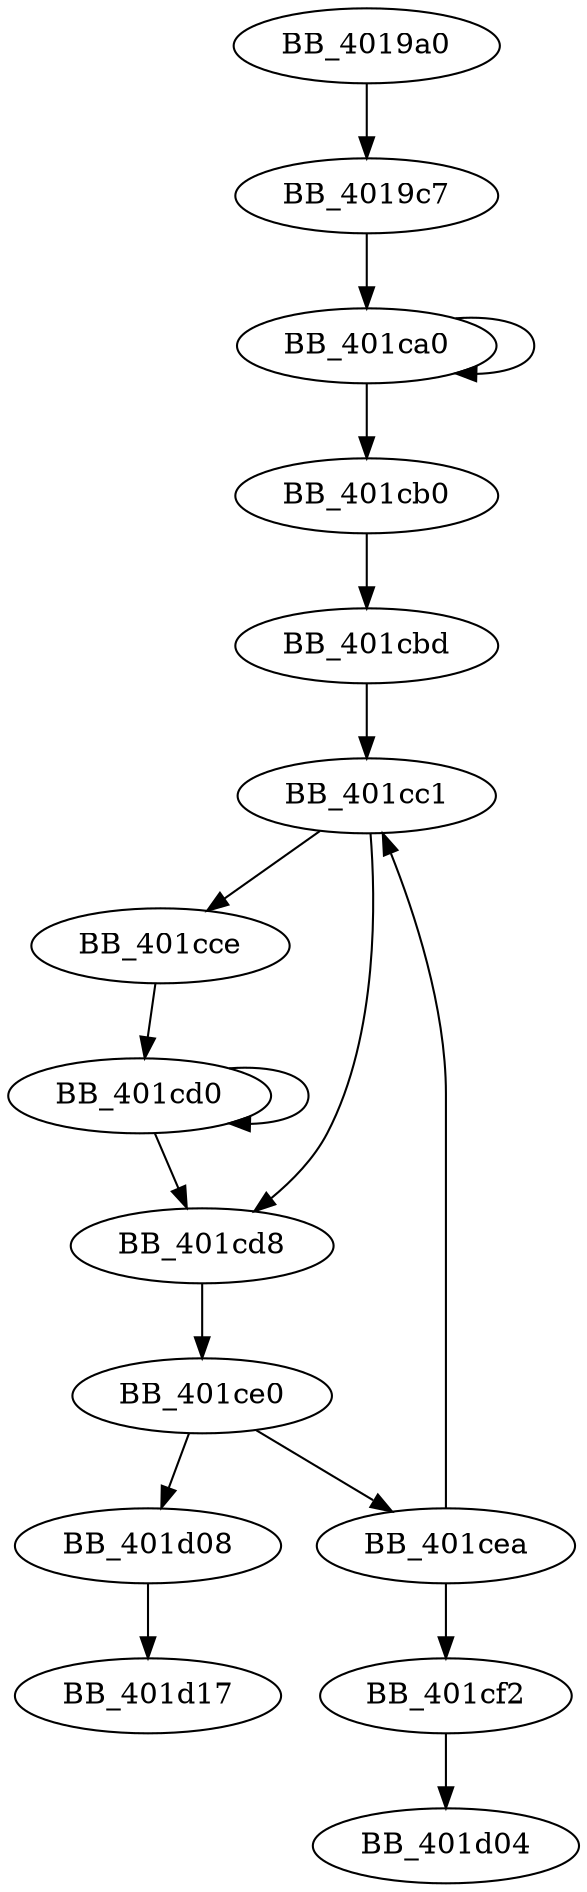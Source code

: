 DiGraph sub_4019A0{
BB_4019a0->BB_4019c7
BB_4019c7->BB_401ca0
BB_401ca0->BB_401ca0
BB_401ca0->BB_401cb0
BB_401cb0->BB_401cbd
BB_401cbd->BB_401cc1
BB_401cc1->BB_401cce
BB_401cc1->BB_401cd8
BB_401cce->BB_401cd0
BB_401cd0->BB_401cd0
BB_401cd0->BB_401cd8
BB_401cd8->BB_401ce0
BB_401ce0->BB_401cea
BB_401ce0->BB_401d08
BB_401cea->BB_401cc1
BB_401cea->BB_401cf2
BB_401cf2->BB_401d04
BB_401d08->BB_401d17
}
